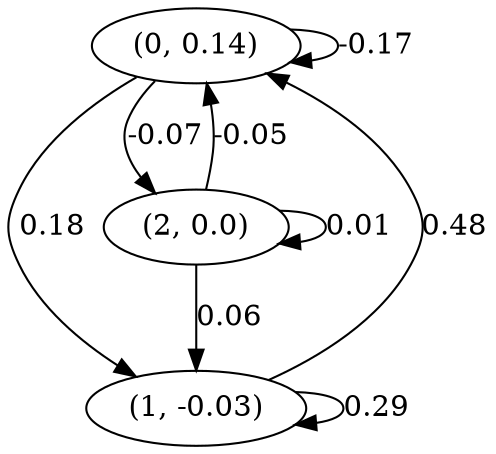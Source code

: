 digraph {
    0 [ label = "(0, 0.14)" ]
    1 [ label = "(1, -0.03)" ]
    2 [ label = "(2, 0.0)" ]
    0 -> 0 [ label = "-0.17" ]
    1 -> 1 [ label = "0.29" ]
    2 -> 2 [ label = "0.01" ]
    1 -> 0 [ label = "0.48" ]
    2 -> 0 [ label = "-0.05" ]
    0 -> 1 [ label = "0.18" ]
    2 -> 1 [ label = "0.06" ]
    0 -> 2 [ label = "-0.07" ]
}

